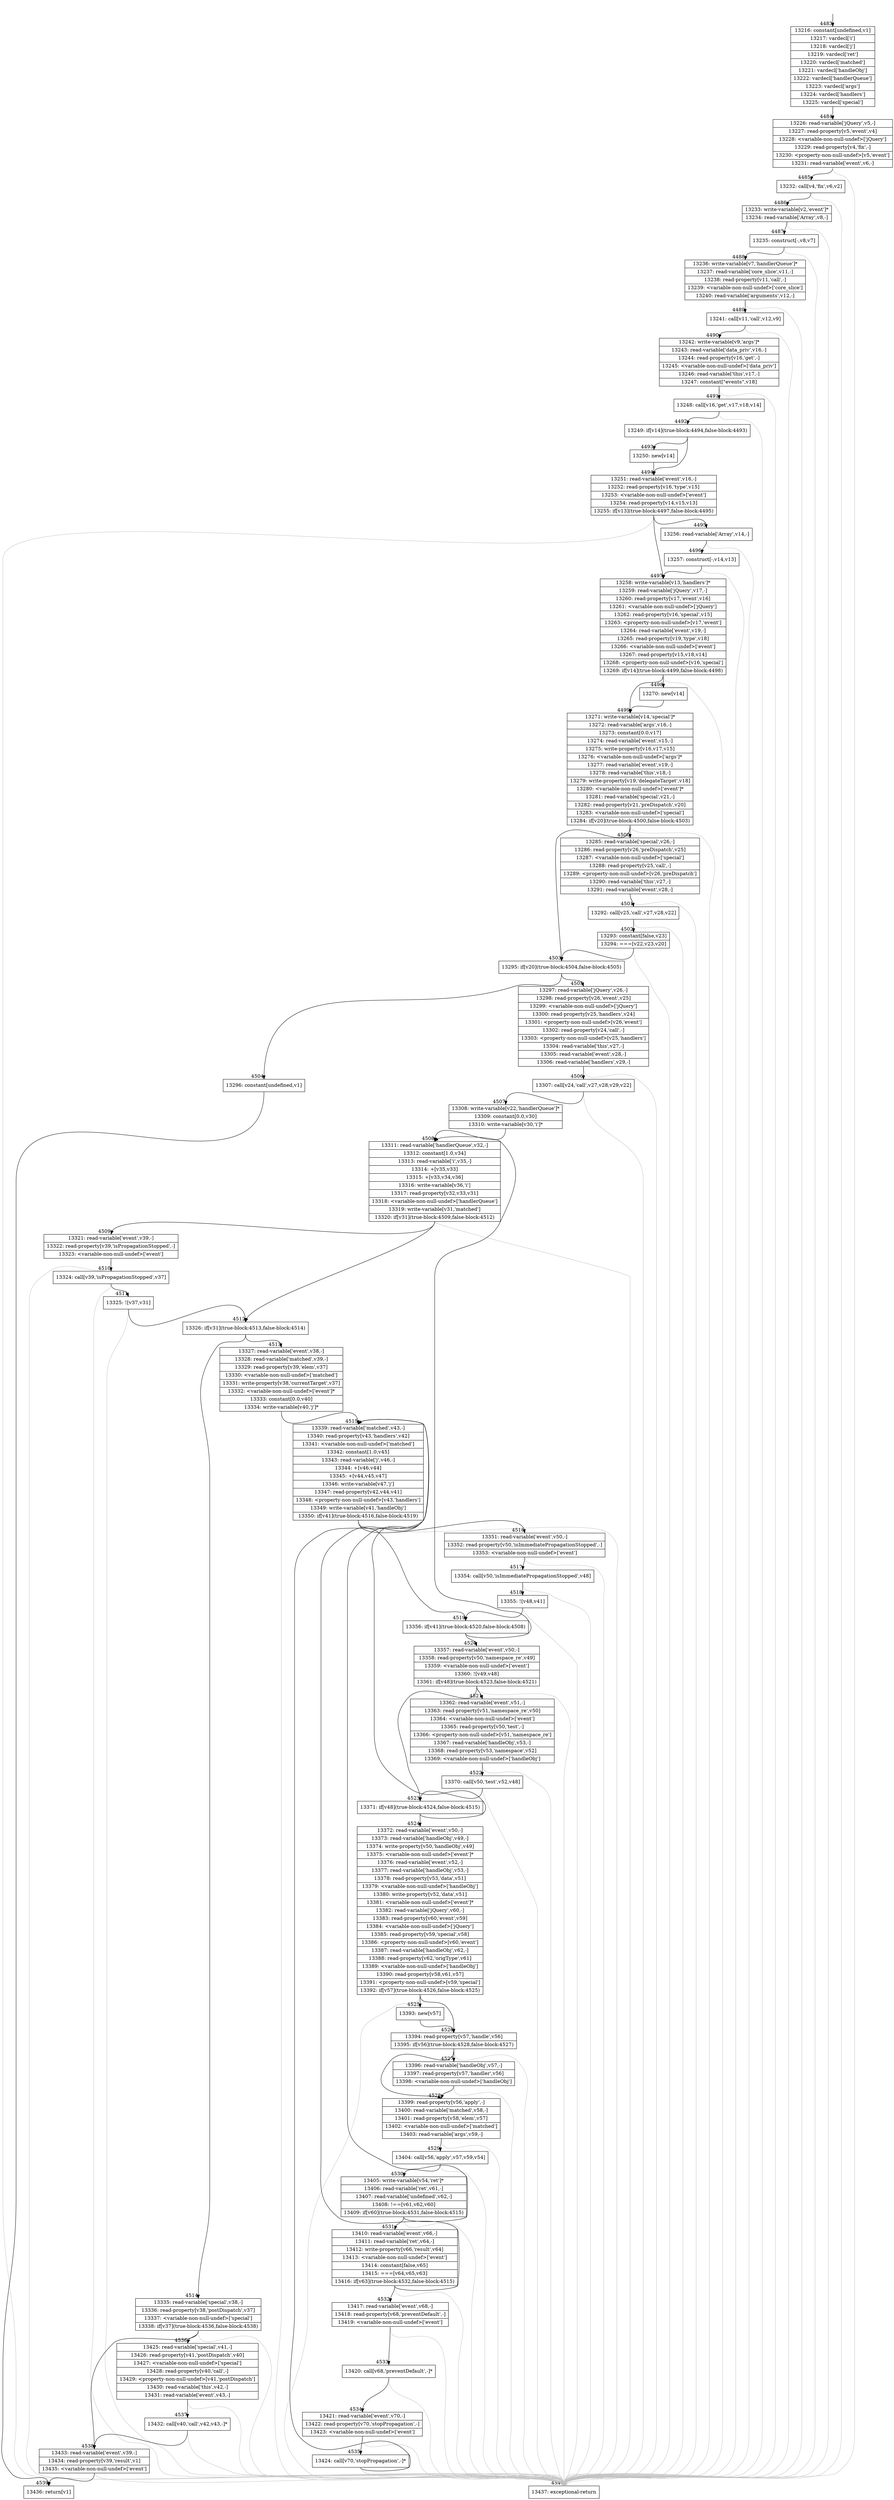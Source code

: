 digraph {
rankdir="TD"
BB_entry282[shape=none,label=""];
BB_entry282 -> BB4483 [tailport=s, headport=n, headlabel="    4483"]
BB4483 [shape=record label="{13216: constant[undefined,v1]|13217: vardecl['i']|13218: vardecl['j']|13219: vardecl['ret']|13220: vardecl['matched']|13221: vardecl['handleObj']|13222: vardecl['handlerQueue']|13223: vardecl['args']|13224: vardecl['handlers']|13225: vardecl['special']}" ] 
BB4483 -> BB4484 [tailport=s, headport=n, headlabel="      4484"]
BB4484 [shape=record label="{13226: read-variable['jQuery',v5,-]|13227: read-property[v5,'event',v4]|13228: \<variable-non-null-undef\>['jQuery']|13229: read-property[v4,'fix',-]|13230: \<property-non-null-undef\>[v5,'event']|13231: read-variable['event',v6,-]}" ] 
BB4484 -> BB4485 [tailport=s, headport=n, headlabel="      4485"]
BB4484 -> BB4540 [tailport=s, headport=n, color=gray, headlabel="      4540"]
BB4485 [shape=record label="{13232: call[v4,'fix',v6,v2]}" ] 
BB4485 -> BB4486 [tailport=s, headport=n, headlabel="      4486"]
BB4485 -> BB4540 [tailport=s, headport=n, color=gray]
BB4486 [shape=record label="{13233: write-variable[v2,'event']*|13234: read-variable['Array',v8,-]}" ] 
BB4486 -> BB4487 [tailport=s, headport=n, headlabel="      4487"]
BB4486 -> BB4540 [tailport=s, headport=n, color=gray]
BB4487 [shape=record label="{13235: construct[-,v8,v7]}" ] 
BB4487 -> BB4488 [tailport=s, headport=n, headlabel="      4488"]
BB4487 -> BB4540 [tailport=s, headport=n, color=gray]
BB4488 [shape=record label="{13236: write-variable[v7,'handlerQueue']*|13237: read-variable['core_slice',v11,-]|13238: read-property[v11,'call',-]|13239: \<variable-non-null-undef\>['core_slice']|13240: read-variable['arguments',v12,-]}" ] 
BB4488 -> BB4489 [tailport=s, headport=n, headlabel="      4489"]
BB4488 -> BB4540 [tailport=s, headport=n, color=gray]
BB4489 [shape=record label="{13241: call[v11,'call',v12,v9]}" ] 
BB4489 -> BB4490 [tailport=s, headport=n, headlabel="      4490"]
BB4489 -> BB4540 [tailport=s, headport=n, color=gray]
BB4490 [shape=record label="{13242: write-variable[v9,'args']*|13243: read-variable['data_priv',v16,-]|13244: read-property[v16,'get',-]|13245: \<variable-non-null-undef\>['data_priv']|13246: read-variable['this',v17,-]|13247: constant[\"events\",v18]}" ] 
BB4490 -> BB4491 [tailport=s, headport=n, headlabel="      4491"]
BB4490 -> BB4540 [tailport=s, headport=n, color=gray]
BB4491 [shape=record label="{13248: call[v16,'get',v17,v18,v14]}" ] 
BB4491 -> BB4492 [tailport=s, headport=n, headlabel="      4492"]
BB4491 -> BB4540 [tailport=s, headport=n, color=gray]
BB4492 [shape=record label="{13249: if[v14](true-block:4494,false-block:4493)}" ] 
BB4492 -> BB4494 [tailport=s, headport=n, headlabel="      4494"]
BB4492 -> BB4493 [tailport=s, headport=n, headlabel="      4493"]
BB4493 [shape=record label="{13250: new[v14]}" ] 
BB4493 -> BB4494 [tailport=s, headport=n]
BB4494 [shape=record label="{13251: read-variable['event',v16,-]|13252: read-property[v16,'type',v15]|13253: \<variable-non-null-undef\>['event']|13254: read-property[v14,v15,v13]|13255: if[v13](true-block:4497,false-block:4495)}" ] 
BB4494 -> BB4497 [tailport=s, headport=n, headlabel="      4497"]
BB4494 -> BB4495 [tailport=s, headport=n, headlabel="      4495"]
BB4494 -> BB4540 [tailport=s, headport=n, color=gray]
BB4495 [shape=record label="{13256: read-variable['Array',v14,-]}" ] 
BB4495 -> BB4496 [tailport=s, headport=n, headlabel="      4496"]
BB4495 -> BB4540 [tailport=s, headport=n, color=gray]
BB4496 [shape=record label="{13257: construct[-,v14,v13]}" ] 
BB4496 -> BB4497 [tailport=s, headport=n]
BB4496 -> BB4540 [tailport=s, headport=n, color=gray]
BB4497 [shape=record label="{13258: write-variable[v13,'handlers']*|13259: read-variable['jQuery',v17,-]|13260: read-property[v17,'event',v16]|13261: \<variable-non-null-undef\>['jQuery']|13262: read-property[v16,'special',v15]|13263: \<property-non-null-undef\>[v17,'event']|13264: read-variable['event',v19,-]|13265: read-property[v19,'type',v18]|13266: \<variable-non-null-undef\>['event']|13267: read-property[v15,v18,v14]|13268: \<property-non-null-undef\>[v16,'special']|13269: if[v14](true-block:4499,false-block:4498)}" ] 
BB4497 -> BB4499 [tailport=s, headport=n, headlabel="      4499"]
BB4497 -> BB4498 [tailport=s, headport=n, headlabel="      4498"]
BB4497 -> BB4540 [tailport=s, headport=n, color=gray]
BB4498 [shape=record label="{13270: new[v14]}" ] 
BB4498 -> BB4499 [tailport=s, headport=n]
BB4499 [shape=record label="{13271: write-variable[v14,'special']*|13272: read-variable['args',v16,-]|13273: constant[0.0,v17]|13274: read-variable['event',v15,-]|13275: write-property[v16,v17,v15]|13276: \<variable-non-null-undef\>['args']*|13277: read-variable['event',v19,-]|13278: read-variable['this',v18,-]|13279: write-property[v19,'delegateTarget',v18]|13280: \<variable-non-null-undef\>['event']*|13281: read-variable['special',v21,-]|13282: read-property[v21,'preDispatch',v20]|13283: \<variable-non-null-undef\>['special']|13284: if[v20](true-block:4500,false-block:4503)}" ] 
BB4499 -> BB4503 [tailport=s, headport=n, headlabel="      4503"]
BB4499 -> BB4500 [tailport=s, headport=n, headlabel="      4500"]
BB4499 -> BB4540 [tailport=s, headport=n, color=gray]
BB4500 [shape=record label="{13285: read-variable['special',v26,-]|13286: read-property[v26,'preDispatch',v25]|13287: \<variable-non-null-undef\>['special']|13288: read-property[v25,'call',-]|13289: \<property-non-null-undef\>[v26,'preDispatch']|13290: read-variable['this',v27,-]|13291: read-variable['event',v28,-]}" ] 
BB4500 -> BB4501 [tailport=s, headport=n, headlabel="      4501"]
BB4500 -> BB4540 [tailport=s, headport=n, color=gray]
BB4501 [shape=record label="{13292: call[v25,'call',v27,v28,v22]}" ] 
BB4501 -> BB4502 [tailport=s, headport=n, headlabel="      4502"]
BB4501 -> BB4540 [tailport=s, headport=n, color=gray]
BB4502 [shape=record label="{13293: constant[false,v23]|13294: ===[v22,v23,v20]}" ] 
BB4502 -> BB4503 [tailport=s, headport=n]
BB4502 -> BB4540 [tailport=s, headport=n, color=gray]
BB4503 [shape=record label="{13295: if[v20](true-block:4504,false-block:4505)}" ] 
BB4503 -> BB4504 [tailport=s, headport=n, headlabel="      4504"]
BB4503 -> BB4505 [tailport=s, headport=n, headlabel="      4505"]
BB4504 [shape=record label="{13296: constant[undefined,v1]}" ] 
BB4504 -> BB4539 [tailport=s, headport=n, headlabel="      4539"]
BB4505 [shape=record label="{13297: read-variable['jQuery',v26,-]|13298: read-property[v26,'event',v25]|13299: \<variable-non-null-undef\>['jQuery']|13300: read-property[v25,'handlers',v24]|13301: \<property-non-null-undef\>[v26,'event']|13302: read-property[v24,'call',-]|13303: \<property-non-null-undef\>[v25,'handlers']|13304: read-variable['this',v27,-]|13305: read-variable['event',v28,-]|13306: read-variable['handlers',v29,-]}" ] 
BB4505 -> BB4506 [tailport=s, headport=n, headlabel="      4506"]
BB4505 -> BB4540 [tailport=s, headport=n, color=gray]
BB4506 [shape=record label="{13307: call[v24,'call',v27,v28,v29,v22]}" ] 
BB4506 -> BB4507 [tailport=s, headport=n, headlabel="      4507"]
BB4506 -> BB4540 [tailport=s, headport=n, color=gray]
BB4507 [shape=record label="{13308: write-variable[v22,'handlerQueue']*|13309: constant[0.0,v30]|13310: write-variable[v30,'i']*}" ] 
BB4507 -> BB4508 [tailport=s, headport=n, headlabel="      4508"]
BB4508 [shape=record label="{13311: read-variable['handlerQueue',v32,-]|13312: constant[1.0,v34]|13313: read-variable['i',v35,-]|13314: +[v35,v33]|13315: +[v33,v34,v36]|13316: write-variable[v36,'i']|13317: read-property[v32,v33,v31]|13318: \<variable-non-null-undef\>['handlerQueue']|13319: write-variable[v31,'matched']|13320: if[v31](true-block:4509,false-block:4512)}" ] 
BB4508 -> BB4512 [tailport=s, headport=n, headlabel="      4512"]
BB4508 -> BB4509 [tailport=s, headport=n, headlabel="      4509"]
BB4508 -> BB4540 [tailport=s, headport=n, color=gray]
BB4509 [shape=record label="{13321: read-variable['event',v39,-]|13322: read-property[v39,'isPropagationStopped',-]|13323: \<variable-non-null-undef\>['event']}" ] 
BB4509 -> BB4510 [tailport=s, headport=n, headlabel="      4510"]
BB4509 -> BB4540 [tailport=s, headport=n, color=gray]
BB4510 [shape=record label="{13324: call[v39,'isPropagationStopped',v37]}" ] 
BB4510 -> BB4511 [tailport=s, headport=n, headlabel="      4511"]
BB4510 -> BB4540 [tailport=s, headport=n, color=gray]
BB4511 [shape=record label="{13325: ![v37,v31]}" ] 
BB4511 -> BB4512 [tailport=s, headport=n]
BB4511 -> BB4540 [tailport=s, headport=n, color=gray]
BB4512 [shape=record label="{13326: if[v31](true-block:4513,false-block:4514)}" ] 
BB4512 -> BB4513 [tailport=s, headport=n, headlabel="      4513"]
BB4512 -> BB4514 [tailport=s, headport=n, headlabel="      4514"]
BB4513 [shape=record label="{13327: read-variable['event',v38,-]|13328: read-variable['matched',v39,-]|13329: read-property[v39,'elem',v37]|13330: \<variable-non-null-undef\>['matched']|13331: write-property[v38,'currentTarget',v37]|13332: \<variable-non-null-undef\>['event']*|13333: constant[0.0,v40]|13334: write-variable[v40,'j']*}" ] 
BB4513 -> BB4515 [tailport=s, headport=n, headlabel="      4515"]
BB4513 -> BB4540 [tailport=s, headport=n, color=gray]
BB4514 [shape=record label="{13335: read-variable['special',v38,-]|13336: read-property[v38,'postDispatch',v37]|13337: \<variable-non-null-undef\>['special']|13338: if[v37](true-block:4536,false-block:4538)}" ] 
BB4514 -> BB4536 [tailport=s, headport=n, headlabel="      4536"]
BB4514 -> BB4538 [tailport=s, headport=n, headlabel="      4538"]
BB4514 -> BB4540 [tailport=s, headport=n, color=gray]
BB4515 [shape=record label="{13339: read-variable['matched',v43,-]|13340: read-property[v43,'handlers',v42]|13341: \<variable-non-null-undef\>['matched']|13342: constant[1.0,v45]|13343: read-variable['j',v46,-]|13344: +[v46,v44]|13345: +[v44,v45,v47]|13346: write-variable[v47,'j']|13347: read-property[v42,v44,v41]|13348: \<property-non-null-undef\>[v43,'handlers']|13349: write-variable[v41,'handleObj']|13350: if[v41](true-block:4516,false-block:4519)}" ] 
BB4515 -> BB4519 [tailport=s, headport=n, headlabel="      4519"]
BB4515 -> BB4516 [tailport=s, headport=n, headlabel="      4516"]
BB4515 -> BB4540 [tailport=s, headport=n, color=gray]
BB4516 [shape=record label="{13351: read-variable['event',v50,-]|13352: read-property[v50,'isImmediatePropagationStopped',-]|13353: \<variable-non-null-undef\>['event']}" ] 
BB4516 -> BB4517 [tailport=s, headport=n, headlabel="      4517"]
BB4516 -> BB4540 [tailport=s, headport=n, color=gray]
BB4517 [shape=record label="{13354: call[v50,'isImmediatePropagationStopped',v48]}" ] 
BB4517 -> BB4518 [tailport=s, headport=n, headlabel="      4518"]
BB4517 -> BB4540 [tailport=s, headport=n, color=gray]
BB4518 [shape=record label="{13355: ![v48,v41]}" ] 
BB4518 -> BB4519 [tailport=s, headport=n]
BB4518 -> BB4540 [tailport=s, headport=n, color=gray]
BB4519 [shape=record label="{13356: if[v41](true-block:4520,false-block:4508)}" ] 
BB4519 -> BB4520 [tailport=s, headport=n, headlabel="      4520"]
BB4519 -> BB4508 [tailport=s, headport=n]
BB4520 [shape=record label="{13357: read-variable['event',v50,-]|13358: read-property[v50,'namespace_re',v49]|13359: \<variable-non-null-undef\>['event']|13360: ![v49,v48]|13361: if[v48](true-block:4523,false-block:4521)}" ] 
BB4520 -> BB4523 [tailport=s, headport=n, headlabel="      4523"]
BB4520 -> BB4521 [tailport=s, headport=n, headlabel="      4521"]
BB4520 -> BB4540 [tailport=s, headport=n, color=gray]
BB4521 [shape=record label="{13362: read-variable['event',v51,-]|13363: read-property[v51,'namespace_re',v50]|13364: \<variable-non-null-undef\>['event']|13365: read-property[v50,'test',-]|13366: \<property-non-null-undef\>[v51,'namespace_re']|13367: read-variable['handleObj',v53,-]|13368: read-property[v53,'namespace',v52]|13369: \<variable-non-null-undef\>['handleObj']}" ] 
BB4521 -> BB4522 [tailport=s, headport=n, headlabel="      4522"]
BB4521 -> BB4540 [tailport=s, headport=n, color=gray]
BB4522 [shape=record label="{13370: call[v50,'test',v52,v48]}" ] 
BB4522 -> BB4523 [tailport=s, headport=n]
BB4522 -> BB4540 [tailport=s, headport=n, color=gray]
BB4523 [shape=record label="{13371: if[v48](true-block:4524,false-block:4515)}" ] 
BB4523 -> BB4524 [tailport=s, headport=n, headlabel="      4524"]
BB4523 -> BB4515 [tailport=s, headport=n]
BB4524 [shape=record label="{13372: read-variable['event',v50,-]|13373: read-variable['handleObj',v49,-]|13374: write-property[v50,'handleObj',v49]|13375: \<variable-non-null-undef\>['event']*|13376: read-variable['event',v52,-]|13377: read-variable['handleObj',v53,-]|13378: read-property[v53,'data',v51]|13379: \<variable-non-null-undef\>['handleObj']|13380: write-property[v52,'data',v51]|13381: \<variable-non-null-undef\>['event']*|13382: read-variable['jQuery',v60,-]|13383: read-property[v60,'event',v59]|13384: \<variable-non-null-undef\>['jQuery']|13385: read-property[v59,'special',v58]|13386: \<property-non-null-undef\>[v60,'event']|13387: read-variable['handleObj',v62,-]|13388: read-property[v62,'origType',v61]|13389: \<variable-non-null-undef\>['handleObj']|13390: read-property[v58,v61,v57]|13391: \<property-non-null-undef\>[v59,'special']|13392: if[v57](true-block:4526,false-block:4525)}" ] 
BB4524 -> BB4526 [tailport=s, headport=n, headlabel="      4526"]
BB4524 -> BB4525 [tailport=s, headport=n, headlabel="      4525"]
BB4524 -> BB4540 [tailport=s, headport=n, color=gray]
BB4525 [shape=record label="{13393: new[v57]}" ] 
BB4525 -> BB4526 [tailport=s, headport=n]
BB4526 [shape=record label="{13394: read-property[v57,'handle',v56]|13395: if[v56](true-block:4528,false-block:4527)}" ] 
BB4526 -> BB4528 [tailport=s, headport=n, headlabel="      4528"]
BB4526 -> BB4527 [tailport=s, headport=n, headlabel="      4527"]
BB4526 -> BB4540 [tailport=s, headport=n, color=gray]
BB4527 [shape=record label="{13396: read-variable['handleObj',v57,-]|13397: read-property[v57,'handler',v56]|13398: \<variable-non-null-undef\>['handleObj']}" ] 
BB4527 -> BB4528 [tailport=s, headport=n]
BB4527 -> BB4540 [tailport=s, headport=n, color=gray]
BB4528 [shape=record label="{13399: read-property[v56,'apply',-]|13400: read-variable['matched',v58,-]|13401: read-property[v58,'elem',v57]|13402: \<variable-non-null-undef\>['matched']|13403: read-variable['args',v59,-]}" ] 
BB4528 -> BB4529 [tailport=s, headport=n, headlabel="      4529"]
BB4528 -> BB4540 [tailport=s, headport=n, color=gray]
BB4529 [shape=record label="{13404: call[v56,'apply',v57,v59,v54]}" ] 
BB4529 -> BB4530 [tailport=s, headport=n, headlabel="      4530"]
BB4529 -> BB4540 [tailport=s, headport=n, color=gray]
BB4530 [shape=record label="{13405: write-variable[v54,'ret']*|13406: read-variable['ret',v61,-]|13407: read-variable['undefined',v62,-]|13408: !==[v61,v62,v60]|13409: if[v60](true-block:4531,false-block:4515)}" ] 
BB4530 -> BB4531 [tailport=s, headport=n, headlabel="      4531"]
BB4530 -> BB4515 [tailport=s, headport=n]
BB4530 -> BB4540 [tailport=s, headport=n, color=gray]
BB4531 [shape=record label="{13410: read-variable['event',v66,-]|13411: read-variable['ret',v64,-]|13412: write-property[v66,'result',v64]|13413: \<variable-non-null-undef\>['event']|13414: constant[false,v65]|13415: ===[v64,v65,v63]|13416: if[v63](true-block:4532,false-block:4515)}" ] 
BB4531 -> BB4532 [tailport=s, headport=n, headlabel="      4532"]
BB4531 -> BB4515 [tailport=s, headport=n]
BB4531 -> BB4540 [tailport=s, headport=n, color=gray]
BB4532 [shape=record label="{13417: read-variable['event',v68,-]|13418: read-property[v68,'preventDefault',-]|13419: \<variable-non-null-undef\>['event']}" ] 
BB4532 -> BB4533 [tailport=s, headport=n, headlabel="      4533"]
BB4532 -> BB4540 [tailport=s, headport=n, color=gray]
BB4533 [shape=record label="{13420: call[v68,'preventDefault',-]*}" ] 
BB4533 -> BB4534 [tailport=s, headport=n, headlabel="      4534"]
BB4533 -> BB4540 [tailport=s, headport=n, color=gray]
BB4534 [shape=record label="{13421: read-variable['event',v70,-]|13422: read-property[v70,'stopPropagation',-]|13423: \<variable-non-null-undef\>['event']}" ] 
BB4534 -> BB4535 [tailport=s, headport=n, headlabel="      4535"]
BB4534 -> BB4540 [tailport=s, headport=n, color=gray]
BB4535 [shape=record label="{13424: call[v70,'stopPropagation',-]*}" ] 
BB4535 -> BB4515 [tailport=s, headport=n]
BB4535 -> BB4540 [tailport=s, headport=n, color=gray]
BB4536 [shape=record label="{13425: read-variable['special',v41,-]|13426: read-property[v41,'postDispatch',v40]|13427: \<variable-non-null-undef\>['special']|13428: read-property[v40,'call',-]|13429: \<property-non-null-undef\>[v41,'postDispatch']|13430: read-variable['this',v42,-]|13431: read-variable['event',v43,-]}" ] 
BB4536 -> BB4537 [tailport=s, headport=n, headlabel="      4537"]
BB4536 -> BB4540 [tailport=s, headport=n, color=gray]
BB4537 [shape=record label="{13432: call[v40,'call',v42,v43,-]*}" ] 
BB4537 -> BB4538 [tailport=s, headport=n]
BB4537 -> BB4540 [tailport=s, headport=n, color=gray]
BB4538 [shape=record label="{13433: read-variable['event',v39,-]|13434: read-property[v39,'result',v1]|13435: \<variable-non-null-undef\>['event']}" ] 
BB4538 -> BB4539 [tailport=s, headport=n]
BB4538 -> BB4540 [tailport=s, headport=n, color=gray]
BB4539 [shape=record label="{13436: return[v1]}" ] 
BB4540 [shape=record label="{13437: exceptional-return}" ] 
}
